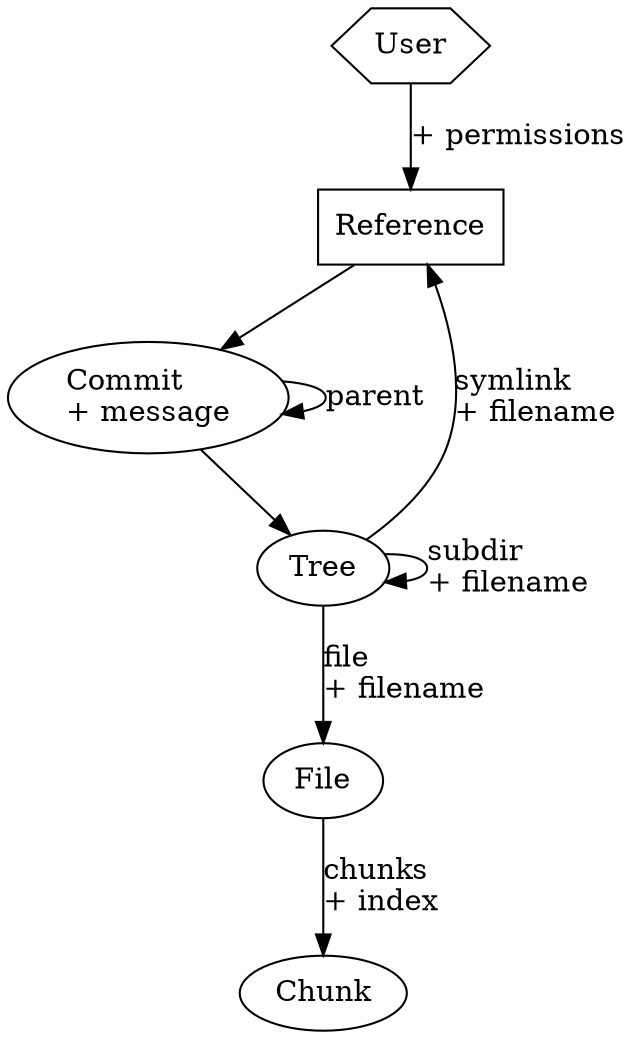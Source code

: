 digraph symcloud {
    User [shape = "hexagon"];
    Reference [shape = "rectangle"];
    Commit [label = "Commit\l+ message"];

    User -> Reference [label = "+ permissions"];
    Reference -> Commit;
    Commit -> Commit [label = "parent"];
    Commit -> Tree;
    Tree -> Tree [label = "subdir\l+ filename"];
    Tree -> Reference [label = "symlink\l+ filename"];
    Tree -> File [label = "file\l+ filename"];
    File -> Chunk [label = "chunks\l+ index"];
}
